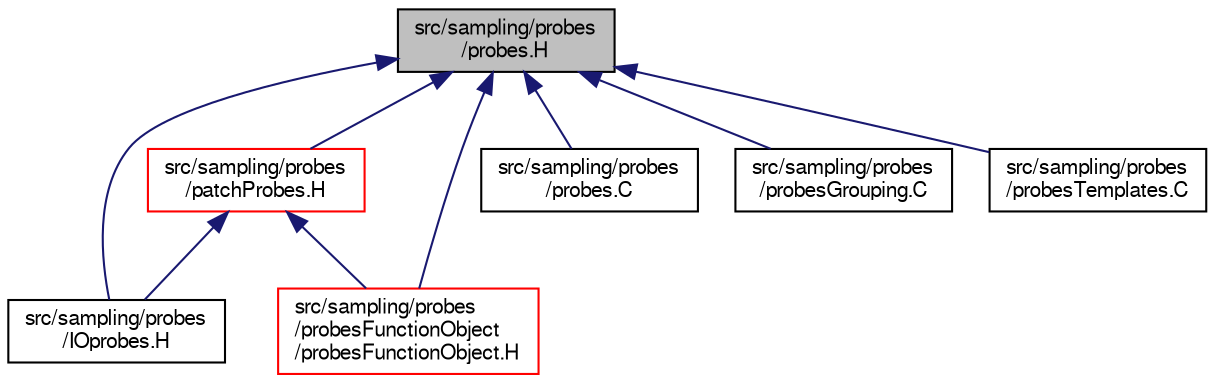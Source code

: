 digraph "src/sampling/probes/probes.H"
{
  bgcolor="transparent";
  edge [fontname="FreeSans",fontsize="10",labelfontname="FreeSans",labelfontsize="10"];
  node [fontname="FreeSans",fontsize="10",shape=record];
  Node273 [label="src/sampling/probes\l/probes.H",height=0.2,width=0.4,color="black", fillcolor="grey75", style="filled", fontcolor="black"];
  Node273 -> Node274 [dir="back",color="midnightblue",fontsize="10",style="solid",fontname="FreeSans"];
  Node274 [label="src/sampling/probes\l/IOprobes.H",height=0.2,width=0.4,color="black",URL="$a14570.html"];
  Node273 -> Node275 [dir="back",color="midnightblue",fontsize="10",style="solid",fontname="FreeSans"];
  Node275 [label="src/sampling/probes\l/patchProbes.H",height=0.2,width=0.4,color="red",URL="$a14576.html"];
  Node275 -> Node274 [dir="back",color="midnightblue",fontsize="10",style="solid",fontname="FreeSans"];
  Node275 -> Node278 [dir="back",color="midnightblue",fontsize="10",style="solid",fontname="FreeSans"];
  Node278 [label="src/sampling/probes\l/probesFunctionObject\l/probesFunctionObject.H",height=0.2,width=0.4,color="red",URL="$a14591.html"];
  Node273 -> Node280 [dir="back",color="midnightblue",fontsize="10",style="solid",fontname="FreeSans"];
  Node280 [label="src/sampling/probes\l/probes.C",height=0.2,width=0.4,color="black",URL="$a14582.html"];
  Node273 -> Node278 [dir="back",color="midnightblue",fontsize="10",style="solid",fontname="FreeSans"];
  Node273 -> Node281 [dir="back",color="midnightblue",fontsize="10",style="solid",fontname="FreeSans"];
  Node281 [label="src/sampling/probes\l/probesGrouping.C",height=0.2,width=0.4,color="black",URL="$a14594.html"];
  Node273 -> Node282 [dir="back",color="midnightblue",fontsize="10",style="solid",fontname="FreeSans"];
  Node282 [label="src/sampling/probes\l/probesTemplates.C",height=0.2,width=0.4,color="black",URL="$a14597.html"];
}
